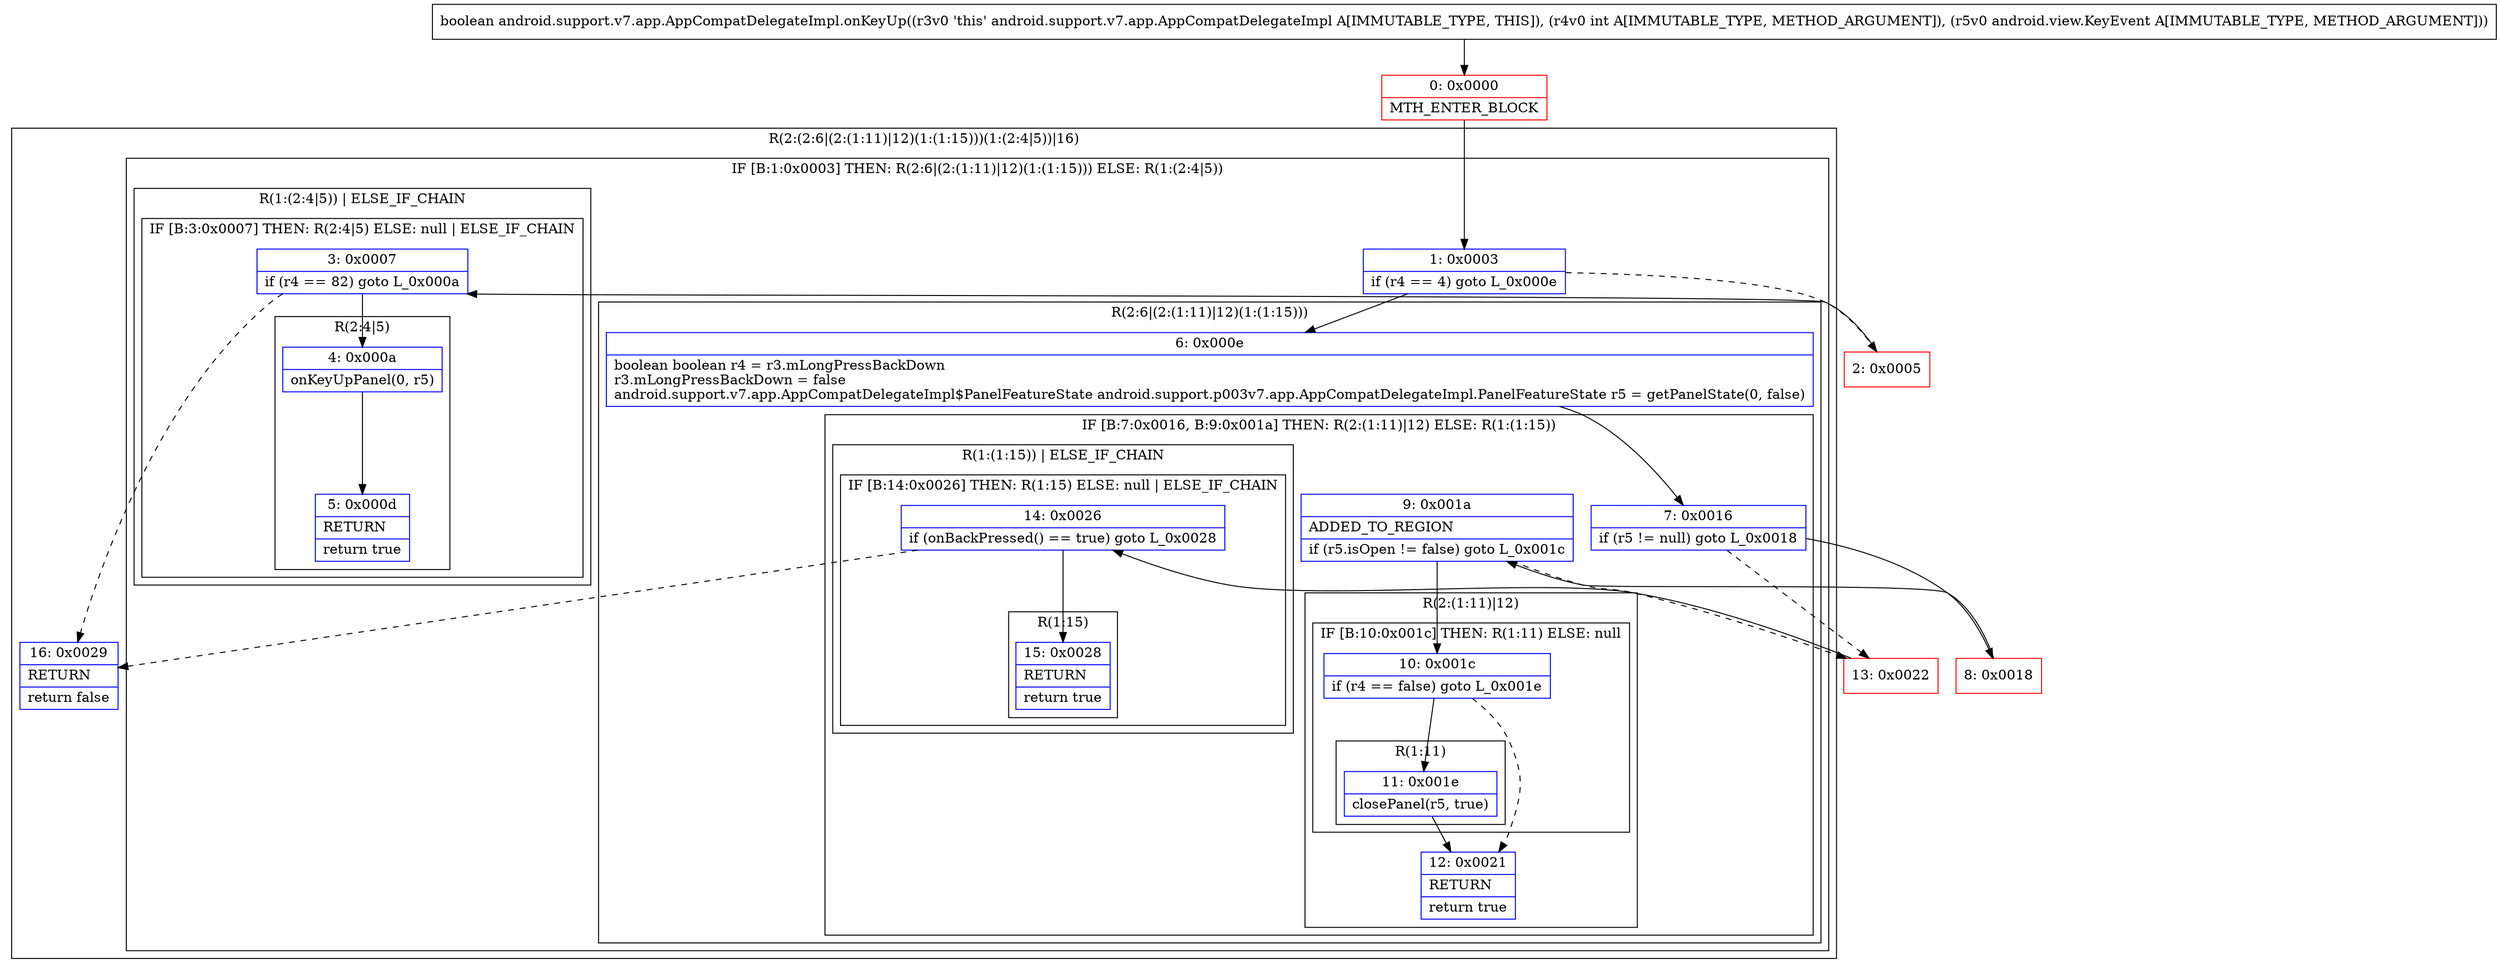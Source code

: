 digraph "CFG forandroid.support.v7.app.AppCompatDelegateImpl.onKeyUp(ILandroid\/view\/KeyEvent;)Z" {
subgraph cluster_Region_2128341691 {
label = "R(2:(2:6|(2:(1:11)|12)(1:(1:15)))(1:(2:4|5))|16)";
node [shape=record,color=blue];
subgraph cluster_IfRegion_533264602 {
label = "IF [B:1:0x0003] THEN: R(2:6|(2:(1:11)|12)(1:(1:15))) ELSE: R(1:(2:4|5))";
node [shape=record,color=blue];
Node_1 [shape=record,label="{1\:\ 0x0003|if (r4 == 4) goto L_0x000e\l}"];
subgraph cluster_Region_521987865 {
label = "R(2:6|(2:(1:11)|12)(1:(1:15)))";
node [shape=record,color=blue];
Node_6 [shape=record,label="{6\:\ 0x000e|boolean boolean r4 = r3.mLongPressBackDown\lr3.mLongPressBackDown = false\landroid.support.v7.app.AppCompatDelegateImpl$PanelFeatureState android.support.p003v7.app.AppCompatDelegateImpl.PanelFeatureState r5 = getPanelState(0, false)\l}"];
subgraph cluster_IfRegion_1033218052 {
label = "IF [B:7:0x0016, B:9:0x001a] THEN: R(2:(1:11)|12) ELSE: R(1:(1:15))";
node [shape=record,color=blue];
Node_7 [shape=record,label="{7\:\ 0x0016|if (r5 != null) goto L_0x0018\l}"];
Node_9 [shape=record,label="{9\:\ 0x001a|ADDED_TO_REGION\l|if (r5.isOpen != false) goto L_0x001c\l}"];
subgraph cluster_Region_433663071 {
label = "R(2:(1:11)|12)";
node [shape=record,color=blue];
subgraph cluster_IfRegion_1063702688 {
label = "IF [B:10:0x001c] THEN: R(1:11) ELSE: null";
node [shape=record,color=blue];
Node_10 [shape=record,label="{10\:\ 0x001c|if (r4 == false) goto L_0x001e\l}"];
subgraph cluster_Region_477150046 {
label = "R(1:11)";
node [shape=record,color=blue];
Node_11 [shape=record,label="{11\:\ 0x001e|closePanel(r5, true)\l}"];
}
}
Node_12 [shape=record,label="{12\:\ 0x0021|RETURN\l|return true\l}"];
}
subgraph cluster_Region_1487581964 {
label = "R(1:(1:15)) | ELSE_IF_CHAIN\l";
node [shape=record,color=blue];
subgraph cluster_IfRegion_2038764688 {
label = "IF [B:14:0x0026] THEN: R(1:15) ELSE: null | ELSE_IF_CHAIN\l";
node [shape=record,color=blue];
Node_14 [shape=record,label="{14\:\ 0x0026|if (onBackPressed() == true) goto L_0x0028\l}"];
subgraph cluster_Region_559103314 {
label = "R(1:15)";
node [shape=record,color=blue];
Node_15 [shape=record,label="{15\:\ 0x0028|RETURN\l|return true\l}"];
}
}
}
}
}
subgraph cluster_Region_1907902195 {
label = "R(1:(2:4|5)) | ELSE_IF_CHAIN\l";
node [shape=record,color=blue];
subgraph cluster_IfRegion_2080880923 {
label = "IF [B:3:0x0007] THEN: R(2:4|5) ELSE: null | ELSE_IF_CHAIN\l";
node [shape=record,color=blue];
Node_3 [shape=record,label="{3\:\ 0x0007|if (r4 == 82) goto L_0x000a\l}"];
subgraph cluster_Region_762774431 {
label = "R(2:4|5)";
node [shape=record,color=blue];
Node_4 [shape=record,label="{4\:\ 0x000a|onKeyUpPanel(0, r5)\l}"];
Node_5 [shape=record,label="{5\:\ 0x000d|RETURN\l|return true\l}"];
}
}
}
}
Node_16 [shape=record,label="{16\:\ 0x0029|RETURN\l|return false\l}"];
}
Node_0 [shape=record,color=red,label="{0\:\ 0x0000|MTH_ENTER_BLOCK\l}"];
Node_2 [shape=record,color=red,label="{2\:\ 0x0005}"];
Node_8 [shape=record,color=red,label="{8\:\ 0x0018}"];
Node_13 [shape=record,color=red,label="{13\:\ 0x0022}"];
MethodNode[shape=record,label="{boolean android.support.v7.app.AppCompatDelegateImpl.onKeyUp((r3v0 'this' android.support.v7.app.AppCompatDelegateImpl A[IMMUTABLE_TYPE, THIS]), (r4v0 int A[IMMUTABLE_TYPE, METHOD_ARGUMENT]), (r5v0 android.view.KeyEvent A[IMMUTABLE_TYPE, METHOD_ARGUMENT])) }"];
MethodNode -> Node_0;
Node_1 -> Node_2[style=dashed];
Node_1 -> Node_6;
Node_6 -> Node_7;
Node_7 -> Node_8;
Node_7 -> Node_13[style=dashed];
Node_9 -> Node_10;
Node_9 -> Node_13[style=dashed];
Node_10 -> Node_11;
Node_10 -> Node_12[style=dashed];
Node_11 -> Node_12;
Node_14 -> Node_15;
Node_14 -> Node_16[style=dashed];
Node_3 -> Node_4;
Node_3 -> Node_16[style=dashed];
Node_4 -> Node_5;
Node_0 -> Node_1;
Node_2 -> Node_3;
Node_8 -> Node_9;
Node_13 -> Node_14;
}


